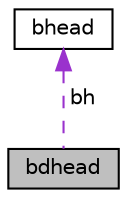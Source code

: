 digraph "bdhead"
{
 // LATEX_PDF_SIZE
  edge [fontname="Helvetica",fontsize="10",labelfontname="Helvetica",labelfontsize="10"];
  node [fontname="Helvetica",fontsize="10",shape=record];
  Node1 [label="bdhead",height=0.2,width=0.4,color="black", fillcolor="grey75", style="filled", fontcolor="black",tooltip=" "];
  Node2 -> Node1 [dir="back",color="darkorchid3",fontsize="10",style="dashed",label=" bh" ,fontname="Helvetica"];
  Node2 [label="bhead",height=0.2,width=0.4,color="black", fillcolor="white", style="filled",URL="$structbhead.html",tooltip=" "];
}
